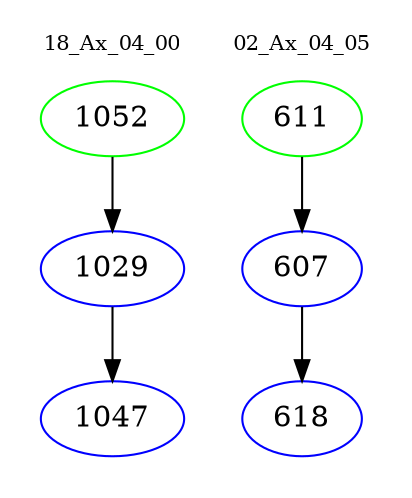 digraph{
subgraph cluster_0 {
color = white
label = "18_Ax_04_00";
fontsize=10;
T0_1052 [label="1052", color="green"]
T0_1052 -> T0_1029 [color="black"]
T0_1029 [label="1029", color="blue"]
T0_1029 -> T0_1047 [color="black"]
T0_1047 [label="1047", color="blue"]
}
subgraph cluster_1 {
color = white
label = "02_Ax_04_05";
fontsize=10;
T1_611 [label="611", color="green"]
T1_611 -> T1_607 [color="black"]
T1_607 [label="607", color="blue"]
T1_607 -> T1_618 [color="black"]
T1_618 [label="618", color="blue"]
}
}
